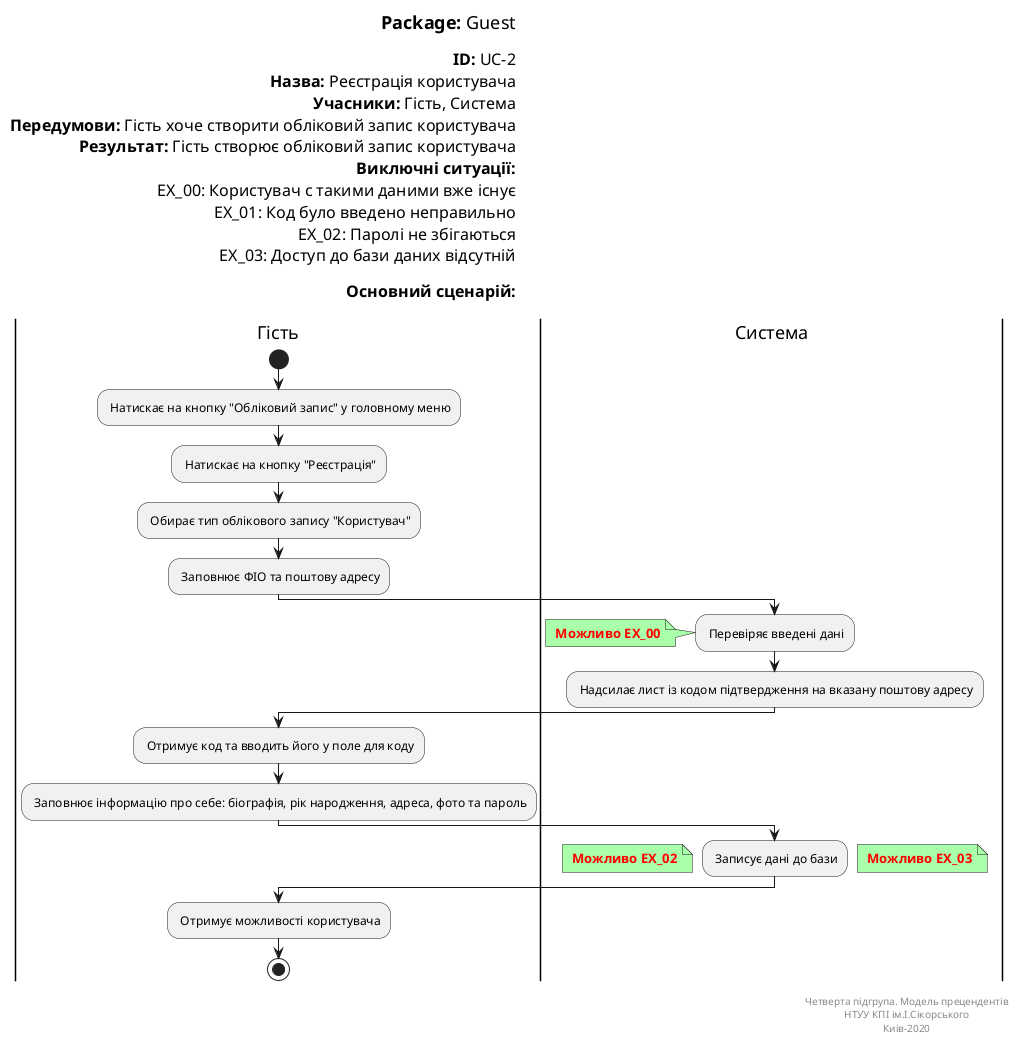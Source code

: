 @startuml
left header
<font color=000 size=18><b>Package:</b> Guest

<font color=000 size=16><b>ID:</b> UC-2
<font color=000 size=16><b>Назва:</b> Реєстрація користувача
<font color=000 size=16><b>Учасники:</b> Гість, Система
<font color=000 size=16><b>Передумови:</b> Гість хоче створити обліковий запис користувача
<font color=000 size=16><b>Результат:</b> Гість створює обліковий запис користувача
<font color=000 size=16><b>Виключні ситуації:</b>
<font color=000 size=16> EX_00: Користувач с такими даними вже існує
<font color=000 size=16> EX_01: Код було введено неправильно  
<font color=000 size=16> EX_02: Паролі не збігаються
<font color=000 size=16> EX_03: Доступ до бази даних відсутній

<font color=000 size=16><b>Основний сценарій:</b>

end header

|Гість|
start
: Натискає на кнопку "Обліковий запис" у головному меню;
: Натискає на кнопку "Реєстрація";
: Обирає тип облікового запису "Користувач";
: Заповнює ФІО та поштову адресу;

|Система|
: Перевіряє введені дані;
note left #aaffaa
<font color=red><b> Можливо EX_00
end note
: Надсилає лист із кодом підтвердження на вказану поштову адресу;

|Гість|
: Отримує код та вводить його у поле для коду;

: Заповнює інформацію про себе: біографія, рік народження, адреса, фото та пароль;

|Система|
: Записує дані до бази;
note left #aaffaa
<font color=red><b> Можливо EX_02
end note
note right #aaffaa
<font color=red><b> Можливо EX_03
end note

|Гість|
: Отримує можливості користувача;
stop;

right footer

Четверта підгрупа. Модель прецендентів
НТУУ КПІ ім.І.Сікорського
Киів-2020
end footer
@enduml
